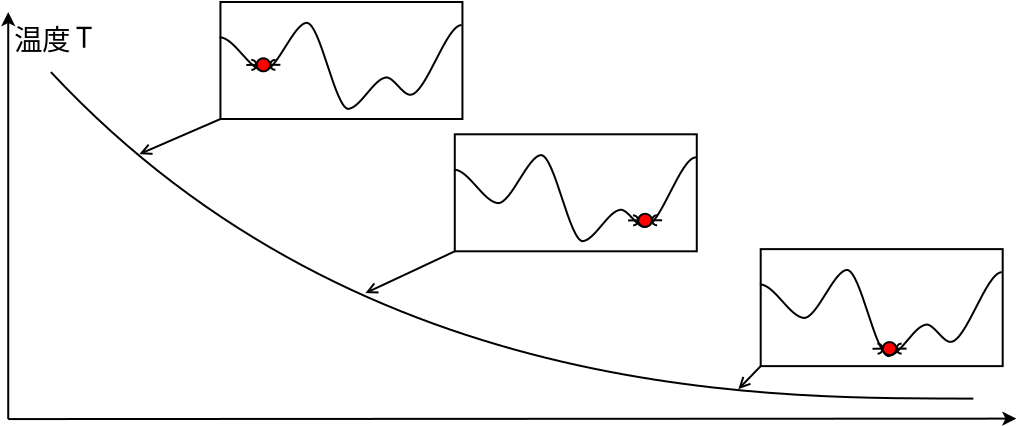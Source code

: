<?xml version="1.0" encoding="UTF-8"?>
<dia:diagram xmlns:dia="http://www.lysator.liu.se/~alla/dia/">
  <dia:layer name="Background" visible="true" active="true">
    <dia:object type="Standard - Line" version="0" id="O0">
      <dia:attribute name="obj_pos">
        <dia:point val="10,25.05"/>
      </dia:attribute>
      <dia:attribute name="obj_bb">
        <dia:rectangle val="9.638,4.588;10.362,25.1"/>
      </dia:attribute>
      <dia:attribute name="conn_endpoints">
        <dia:point val="10,25.05"/>
        <dia:point val="10,4.7"/>
      </dia:attribute>
      <dia:attribute name="numcp">
        <dia:int val="1"/>
      </dia:attribute>
      <dia:attribute name="end_arrow">
        <dia:enum val="22"/>
      </dia:attribute>
      <dia:attribute name="end_arrow_length">
        <dia:real val="0.5"/>
      </dia:attribute>
      <dia:attribute name="end_arrow_width">
        <dia:real val="0.5"/>
      </dia:attribute>
    </dia:object>
    <dia:object type="Standard - Line" version="0" id="O1">
      <dia:attribute name="obj_pos">
        <dia:point val="10,25.05"/>
      </dia:attribute>
      <dia:attribute name="obj_bb">
        <dia:rectangle val="9.95,24.666;60.518,25.39"/>
      </dia:attribute>
      <dia:attribute name="conn_endpoints">
        <dia:point val="10,25.05"/>
        <dia:point val="60.407,25.028"/>
      </dia:attribute>
      <dia:attribute name="numcp">
        <dia:int val="1"/>
      </dia:attribute>
      <dia:attribute name="end_arrow">
        <dia:enum val="22"/>
      </dia:attribute>
      <dia:attribute name="end_arrow_length">
        <dia:real val="0.5"/>
      </dia:attribute>
      <dia:attribute name="end_arrow_width">
        <dia:real val="0.5"/>
      </dia:attribute>
    </dia:object>
    <dia:object type="Standard - BezierLine" version="0" id="O2">
      <dia:attribute name="obj_pos">
        <dia:point val="12.132,7.7"/>
      </dia:attribute>
      <dia:attribute name="obj_bb">
        <dia:rectangle val="12.061,7.629;58.307,24.078"/>
      </dia:attribute>
      <dia:attribute name="bez_points">
        <dia:point val="12.132,7.7"/>
        <dia:point val="27.907,24.603"/>
        <dia:point val="49.157,23.978"/>
        <dia:point val="58.257,24.028"/>
      </dia:attribute>
      <dia:attribute name="corner_types">
        <dia:enum val="0"/>
        <dia:enum val="0"/>
      </dia:attribute>
    </dia:object>
    <dia:object type="Standard - Text" version="1" id="O3">
      <dia:attribute name="obj_pos">
        <dia:point val="10.3,6.6"/>
      </dia:attribute>
      <dia:attribute name="obj_bb">
        <dia:rectangle val="10.3,5.24;14.43,7.02"/>
      </dia:attribute>
      <dia:attribute name="text">
        <dia:composite type="text">
          <dia:attribute name="string">
            <dia:string>#温度 T#</dia:string>
          </dia:attribute>
          <dia:attribute name="font">
            <dia:font family="sans" style="0" name="Helvetica"/>
          </dia:attribute>
          <dia:attribute name="height">
            <dia:real val="1.764"/>
          </dia:attribute>
          <dia:attribute name="pos">
            <dia:point val="10.3,6.6"/>
          </dia:attribute>
          <dia:attribute name="color">
            <dia:color val="#000000"/>
          </dia:attribute>
          <dia:attribute name="alignment">
            <dia:enum val="0"/>
          </dia:attribute>
        </dia:composite>
      </dia:attribute>
      <dia:attribute name="valign">
        <dia:enum val="3"/>
      </dia:attribute>
    </dia:object>
    <dia:group>
      <dia:object type="Standard - Box" version="0" id="O4">
        <dia:attribute name="obj_pos">
          <dia:point val="20.61,4.197"/>
        </dia:attribute>
        <dia:attribute name="obj_bb">
          <dia:rectangle val="20.56,4.147;32.76,10.097"/>
        </dia:attribute>
        <dia:attribute name="elem_corner">
          <dia:point val="20.61,4.197"/>
        </dia:attribute>
        <dia:attribute name="elem_width">
          <dia:real val="12.1"/>
        </dia:attribute>
        <dia:attribute name="elem_height">
          <dia:real val="5.85"/>
        </dia:attribute>
        <dia:attribute name="border_width">
          <dia:real val="0.1"/>
        </dia:attribute>
        <dia:attribute name="show_background">
          <dia:boolean val="false"/>
        </dia:attribute>
      </dia:object>
      <dia:object type="Standard - BezierLine" version="0" id="O5">
        <dia:attribute name="obj_pos">
          <dia:point val="26.66,7.122"/>
        </dia:attribute>
        <dia:attribute name="obj_bb">
          <dia:rectangle val="26.66,7.122;26.66,7.122"/>
        </dia:attribute>
        <dia:attribute name="bez_points">
          <dia:point val="26.66,7.122"/>
          <dia:point val="26.66,7.122"/>
          <dia:point val="26.66,7.122"/>
          <dia:point val="26.66,7.122"/>
        </dia:attribute>
        <dia:attribute name="corner_types">
          <dia:enum val="0"/>
          <dia:enum val="0"/>
        </dia:attribute>
        <dia:connections>
          <dia:connection handle="0" to="O4" connection="8"/>
          <dia:connection handle="3" to="O4" connection="8"/>
        </dia:connections>
      </dia:object>
      <dia:object type="Standard - BezierLine" version="0" id="O6">
        <dia:attribute name="obj_pos">
          <dia:point val="26.66,7.122"/>
        </dia:attribute>
        <dia:attribute name="obj_bb">
          <dia:rectangle val="26.66,7.122;26.66,7.122"/>
        </dia:attribute>
        <dia:attribute name="bez_points">
          <dia:point val="26.66,7.122"/>
          <dia:point val="26.66,7.122"/>
          <dia:point val="26.66,7.122"/>
          <dia:point val="26.66,7.122"/>
        </dia:attribute>
        <dia:attribute name="corner_types">
          <dia:enum val="0"/>
          <dia:enum val="0"/>
        </dia:attribute>
        <dia:connections>
          <dia:connection handle="0" to="O4" connection="8"/>
          <dia:connection handle="3" to="O4" connection="8"/>
        </dia:connections>
      </dia:object>
      <dia:object type="Standard - BezierLine" version="0" id="O7">
        <dia:attribute name="obj_pos">
          <dia:point val="20.568,5.964"/>
        </dia:attribute>
        <dia:attribute name="obj_bb">
          <dia:rectangle val="20.518,5.914;22.861,7.688"/>
        </dia:attribute>
        <dia:attribute name="bez_points">
          <dia:point val="20.568,5.964"/>
          <dia:point val="21.307,5.964"/>
          <dia:point val="22.073,7.638"/>
          <dia:point val="22.811,7.638"/>
        </dia:attribute>
        <dia:attribute name="corner_types">
          <dia:enum val="0"/>
          <dia:enum val="0"/>
        </dia:attribute>
      </dia:object>
      <dia:object type="Standard - BezierLine" version="0" id="O8">
        <dia:attribute name="obj_pos">
          <dia:point val="22.776,7.638"/>
        </dia:attribute>
        <dia:attribute name="obj_bb">
          <dia:rectangle val="22.726,5.188;24.986,7.688"/>
        </dia:attribute>
        <dia:attribute name="bez_points">
          <dia:point val="22.776,7.638"/>
          <dia:point val="23.431,7.638"/>
          <dia:point val="24.28,5.238"/>
          <dia:point val="24.936,5.238"/>
        </dia:attribute>
        <dia:attribute name="corner_types">
          <dia:enum val="0"/>
          <dia:enum val="0"/>
        </dia:attribute>
      </dia:object>
      <dia:object type="Standard - BezierLine" version="0" id="O9">
        <dia:attribute name="obj_pos">
          <dia:point val="24.919,5.237"/>
        </dia:attribute>
        <dia:attribute name="obj_bb">
          <dia:rectangle val="24.869,5.187;27.075,9.601"/>
        </dia:attribute>
        <dia:attribute name="bez_points">
          <dia:point val="24.919,5.237"/>
          <dia:point val="25.6,5.237"/>
          <dia:point val="26.344,9.551"/>
          <dia:point val="27.025,9.551"/>
        </dia:attribute>
        <dia:attribute name="corner_types">
          <dia:enum val="0"/>
          <dia:enum val="0"/>
        </dia:attribute>
      </dia:object>
      <dia:object type="Standard - BezierLine" version="0" id="O10">
        <dia:attribute name="obj_pos">
          <dia:point val="26.986,9.537"/>
        </dia:attribute>
        <dia:attribute name="obj_bb">
          <dia:rectangle val="26.936,7.926;28.958,9.588"/>
        </dia:attribute>
        <dia:attribute name="bez_points">
          <dia:point val="26.986,9.537"/>
          <dia:point val="27.592,9.537"/>
          <dia:point val="28.302,7.976"/>
          <dia:point val="28.908,7.976"/>
        </dia:attribute>
        <dia:attribute name="corner_types">
          <dia:enum val="0"/>
          <dia:enum val="0"/>
        </dia:attribute>
      </dia:object>
      <dia:object type="Standard - BezierLine" version="0" id="O11">
        <dia:attribute name="obj_pos">
          <dia:point val="28.886,7.963"/>
        </dia:attribute>
        <dia:attribute name="obj_bb">
          <dia:rectangle val="28.836,7.913;30.161,8.888"/>
        </dia:attribute>
        <dia:attribute name="bez_points">
          <dia:point val="28.886,7.963"/>
          <dia:point val="29.293,7.963"/>
          <dia:point val="29.704,8.838"/>
          <dia:point val="30.111,8.838"/>
        </dia:attribute>
        <dia:attribute name="corner_types">
          <dia:enum val="0"/>
          <dia:enum val="0"/>
        </dia:attribute>
      </dia:object>
      <dia:object type="Standard - BezierLine" version="0" id="O12">
        <dia:attribute name="obj_pos">
          <dia:point val="30.1,8.836"/>
        </dia:attribute>
        <dia:attribute name="obj_bb">
          <dia:rectangle val="30.05,5.301;32.717,8.886"/>
        </dia:attribute>
        <dia:attribute name="bez_points">
          <dia:point val="30.1,8.836"/>
          <dia:point val="30.88,8.836"/>
          <dia:point val="31.887,5.351"/>
          <dia:point val="32.667,5.351"/>
        </dia:attribute>
        <dia:attribute name="corner_types">
          <dia:enum val="0"/>
          <dia:enum val="0"/>
        </dia:attribute>
      </dia:object>
    </dia:group>
    <dia:object type="Standard - Line" version="0" id="O13">
      <dia:attribute name="obj_pos">
        <dia:point val="20.61,10.047"/>
      </dia:attribute>
      <dia:attribute name="obj_bb">
        <dia:rectangle val="16.454,9.981;20.676,11.899"/>
      </dia:attribute>
      <dia:attribute name="conn_endpoints">
        <dia:point val="20.61,10.047"/>
        <dia:point val="16.557,11.803"/>
      </dia:attribute>
      <dia:attribute name="numcp">
        <dia:int val="1"/>
      </dia:attribute>
      <dia:attribute name="end_arrow">
        <dia:enum val="1"/>
      </dia:attribute>
      <dia:attribute name="end_arrow_length">
        <dia:real val="0.5"/>
      </dia:attribute>
      <dia:attribute name="end_arrow_width">
        <dia:real val="0.5"/>
      </dia:attribute>
      <dia:connections>
        <dia:connection handle="0" to="O4" connection="5"/>
      </dia:connections>
    </dia:object>
    <dia:group>
      <dia:object type="Standard - Box" version="0" id="O14">
        <dia:attribute name="obj_pos">
          <dia:point val="32.327,10.812"/>
        </dia:attribute>
        <dia:attribute name="obj_bb">
          <dia:rectangle val="32.277,10.762;44.477,16.712"/>
        </dia:attribute>
        <dia:attribute name="elem_corner">
          <dia:point val="32.327,10.812"/>
        </dia:attribute>
        <dia:attribute name="elem_width">
          <dia:real val="12.1"/>
        </dia:attribute>
        <dia:attribute name="elem_height">
          <dia:real val="5.85"/>
        </dia:attribute>
        <dia:attribute name="border_width">
          <dia:real val="0.1"/>
        </dia:attribute>
        <dia:attribute name="show_background">
          <dia:boolean val="false"/>
        </dia:attribute>
      </dia:object>
      <dia:object type="Standard - BezierLine" version="0" id="O15">
        <dia:attribute name="obj_pos">
          <dia:point val="38.377,13.737"/>
        </dia:attribute>
        <dia:attribute name="obj_bb">
          <dia:rectangle val="38.377,13.737;38.377,13.737"/>
        </dia:attribute>
        <dia:attribute name="bez_points">
          <dia:point val="38.377,13.737"/>
          <dia:point val="38.377,13.737"/>
          <dia:point val="38.377,13.737"/>
          <dia:point val="38.377,13.737"/>
        </dia:attribute>
        <dia:attribute name="corner_types">
          <dia:enum val="0"/>
          <dia:enum val="0"/>
        </dia:attribute>
        <dia:connections>
          <dia:connection handle="0" to="O14" connection="8"/>
          <dia:connection handle="3" to="O14" connection="8"/>
        </dia:connections>
      </dia:object>
      <dia:object type="Standard - BezierLine" version="0" id="O16">
        <dia:attribute name="obj_pos">
          <dia:point val="38.377,13.737"/>
        </dia:attribute>
        <dia:attribute name="obj_bb">
          <dia:rectangle val="38.377,13.737;38.377,13.737"/>
        </dia:attribute>
        <dia:attribute name="bez_points">
          <dia:point val="38.377,13.737"/>
          <dia:point val="38.377,13.737"/>
          <dia:point val="38.377,13.737"/>
          <dia:point val="38.377,13.737"/>
        </dia:attribute>
        <dia:attribute name="corner_types">
          <dia:enum val="0"/>
          <dia:enum val="0"/>
        </dia:attribute>
        <dia:connections>
          <dia:connection handle="0" to="O14" connection="8"/>
          <dia:connection handle="3" to="O14" connection="8"/>
        </dia:connections>
      </dia:object>
      <dia:object type="Standard - BezierLine" version="0" id="O17">
        <dia:attribute name="obj_pos">
          <dia:point val="32.285,12.579"/>
        </dia:attribute>
        <dia:attribute name="obj_bb">
          <dia:rectangle val="32.235,12.529;34.578,14.303"/>
        </dia:attribute>
        <dia:attribute name="bez_points">
          <dia:point val="32.285,12.579"/>
          <dia:point val="33.024,12.579"/>
          <dia:point val="33.789,14.253"/>
          <dia:point val="34.528,14.253"/>
        </dia:attribute>
        <dia:attribute name="corner_types">
          <dia:enum val="0"/>
          <dia:enum val="0"/>
        </dia:attribute>
      </dia:object>
      <dia:object type="Standard - BezierLine" version="0" id="O18">
        <dia:attribute name="obj_pos">
          <dia:point val="34.493,14.254"/>
        </dia:attribute>
        <dia:attribute name="obj_bb">
          <dia:rectangle val="34.443,11.803;36.703,14.304"/>
        </dia:attribute>
        <dia:attribute name="bez_points">
          <dia:point val="34.493,14.254"/>
          <dia:point val="35.148,14.254"/>
          <dia:point val="35.998,11.853"/>
          <dia:point val="36.653,11.853"/>
        </dia:attribute>
        <dia:attribute name="corner_types">
          <dia:enum val="0"/>
          <dia:enum val="0"/>
        </dia:attribute>
      </dia:object>
      <dia:object type="Standard - BezierLine" version="0" id="O19">
        <dia:attribute name="obj_pos">
          <dia:point val="36.636,11.852"/>
        </dia:attribute>
        <dia:attribute name="obj_bb">
          <dia:rectangle val="36.586,11.802;38.792,16.216"/>
        </dia:attribute>
        <dia:attribute name="bez_points">
          <dia:point val="36.636,11.852"/>
          <dia:point val="37.317,11.852"/>
          <dia:point val="38.061,16.166"/>
          <dia:point val="38.742,16.166"/>
        </dia:attribute>
        <dia:attribute name="corner_types">
          <dia:enum val="0"/>
          <dia:enum val="0"/>
        </dia:attribute>
      </dia:object>
      <dia:object type="Standard - BezierLine" version="0" id="O20">
        <dia:attribute name="obj_pos">
          <dia:point val="38.703,16.153"/>
        </dia:attribute>
        <dia:attribute name="obj_bb">
          <dia:rectangle val="38.653,14.542;40.675,16.203"/>
        </dia:attribute>
        <dia:attribute name="bez_points">
          <dia:point val="38.703,16.153"/>
          <dia:point val="39.309,16.153"/>
          <dia:point val="40.019,14.592"/>
          <dia:point val="40.625,14.592"/>
        </dia:attribute>
        <dia:attribute name="corner_types">
          <dia:enum val="0"/>
          <dia:enum val="0"/>
        </dia:attribute>
      </dia:object>
      <dia:object type="Standard - BezierLine" version="0" id="O21">
        <dia:attribute name="obj_pos">
          <dia:point val="40.603,14.578"/>
        </dia:attribute>
        <dia:attribute name="obj_bb">
          <dia:rectangle val="40.553,14.528;41.878,15.503"/>
        </dia:attribute>
        <dia:attribute name="bez_points">
          <dia:point val="40.603,14.578"/>
          <dia:point val="41.01,14.578"/>
          <dia:point val="41.422,15.453"/>
          <dia:point val="41.828,15.453"/>
        </dia:attribute>
        <dia:attribute name="corner_types">
          <dia:enum val="0"/>
          <dia:enum val="0"/>
        </dia:attribute>
      </dia:object>
      <dia:object type="Standard - BezierLine" version="0" id="O22">
        <dia:attribute name="obj_pos">
          <dia:point val="41.817,15.451"/>
        </dia:attribute>
        <dia:attribute name="obj_bb">
          <dia:rectangle val="41.767,11.916;44.434,15.501"/>
        </dia:attribute>
        <dia:attribute name="bez_points">
          <dia:point val="41.817,15.451"/>
          <dia:point val="42.597,15.451"/>
          <dia:point val="43.604,11.966"/>
          <dia:point val="44.384,11.966"/>
        </dia:attribute>
        <dia:attribute name="corner_types">
          <dia:enum val="0"/>
          <dia:enum val="0"/>
        </dia:attribute>
      </dia:object>
    </dia:group>
    <dia:group>
      <dia:object type="Standard - Box" version="0" id="O23">
        <dia:attribute name="obj_pos">
          <dia:point val="47.623,16.553"/>
        </dia:attribute>
        <dia:attribute name="obj_bb">
          <dia:rectangle val="47.574,16.503;59.773,22.453"/>
        </dia:attribute>
        <dia:attribute name="elem_corner">
          <dia:point val="47.623,16.553"/>
        </dia:attribute>
        <dia:attribute name="elem_width">
          <dia:real val="12.1"/>
        </dia:attribute>
        <dia:attribute name="elem_height">
          <dia:real val="5.85"/>
        </dia:attribute>
        <dia:attribute name="border_width">
          <dia:real val="0.1"/>
        </dia:attribute>
        <dia:attribute name="show_background">
          <dia:boolean val="false"/>
        </dia:attribute>
      </dia:object>
      <dia:object type="Standard - BezierLine" version="0" id="O24">
        <dia:attribute name="obj_pos">
          <dia:point val="53.673,19.478"/>
        </dia:attribute>
        <dia:attribute name="obj_bb">
          <dia:rectangle val="53.673,19.478;53.673,19.478"/>
        </dia:attribute>
        <dia:attribute name="bez_points">
          <dia:point val="53.673,19.478"/>
          <dia:point val="53.673,19.478"/>
          <dia:point val="53.673,19.478"/>
          <dia:point val="53.673,19.478"/>
        </dia:attribute>
        <dia:attribute name="corner_types">
          <dia:enum val="0"/>
          <dia:enum val="0"/>
        </dia:attribute>
        <dia:connections>
          <dia:connection handle="0" to="O23" connection="8"/>
          <dia:connection handle="3" to="O23" connection="8"/>
        </dia:connections>
      </dia:object>
      <dia:object type="Standard - BezierLine" version="0" id="O25">
        <dia:attribute name="obj_pos">
          <dia:point val="53.673,19.478"/>
        </dia:attribute>
        <dia:attribute name="obj_bb">
          <dia:rectangle val="53.673,19.478;53.673,19.478"/>
        </dia:attribute>
        <dia:attribute name="bez_points">
          <dia:point val="53.673,19.478"/>
          <dia:point val="53.673,19.478"/>
          <dia:point val="53.673,19.478"/>
          <dia:point val="53.673,19.478"/>
        </dia:attribute>
        <dia:attribute name="corner_types">
          <dia:enum val="0"/>
          <dia:enum val="0"/>
        </dia:attribute>
        <dia:connections>
          <dia:connection handle="0" to="O23" connection="8"/>
          <dia:connection handle="3" to="O23" connection="8"/>
        </dia:connections>
      </dia:object>
      <dia:object type="Standard - BezierLine" version="0" id="O26">
        <dia:attribute name="obj_pos">
          <dia:point val="47.581,18.32"/>
        </dia:attribute>
        <dia:attribute name="obj_bb">
          <dia:rectangle val="47.532,18.27;49.874,20.044"/>
        </dia:attribute>
        <dia:attribute name="bez_points">
          <dia:point val="47.581,18.32"/>
          <dia:point val="48.32,18.32"/>
          <dia:point val="49.086,19.994"/>
          <dia:point val="49.824,19.994"/>
        </dia:attribute>
        <dia:attribute name="corner_types">
          <dia:enum val="0"/>
          <dia:enum val="0"/>
        </dia:attribute>
      </dia:object>
      <dia:object type="Standard - BezierLine" version="0" id="O27">
        <dia:attribute name="obj_pos">
          <dia:point val="49.789,19.995"/>
        </dia:attribute>
        <dia:attribute name="obj_bb">
          <dia:rectangle val="49.739,17.544;51.999,20.045"/>
        </dia:attribute>
        <dia:attribute name="bez_points">
          <dia:point val="49.789,19.995"/>
          <dia:point val="50.445,19.995"/>
          <dia:point val="51.294,17.594"/>
          <dia:point val="51.949,17.594"/>
        </dia:attribute>
        <dia:attribute name="corner_types">
          <dia:enum val="0"/>
          <dia:enum val="0"/>
        </dia:attribute>
      </dia:object>
      <dia:object type="Standard - BezierLine" version="0" id="O28">
        <dia:attribute name="obj_pos">
          <dia:point val="51.932,17.593"/>
        </dia:attribute>
        <dia:attribute name="obj_bb">
          <dia:rectangle val="51.882,17.543;54.088,21.957"/>
        </dia:attribute>
        <dia:attribute name="bez_points">
          <dia:point val="51.932,17.593"/>
          <dia:point val="52.613,17.593"/>
          <dia:point val="53.357,21.907"/>
          <dia:point val="54.038,21.907"/>
        </dia:attribute>
        <dia:attribute name="corner_types">
          <dia:enum val="0"/>
          <dia:enum val="0"/>
        </dia:attribute>
      </dia:object>
      <dia:object type="Standard - BezierLine" version="0" id="O29">
        <dia:attribute name="obj_pos">
          <dia:point val="53.999,21.894"/>
        </dia:attribute>
        <dia:attribute name="obj_bb">
          <dia:rectangle val="53.949,20.283;55.971,21.944"/>
        </dia:attribute>
        <dia:attribute name="bez_points">
          <dia:point val="53.999,21.894"/>
          <dia:point val="54.605,21.894"/>
          <dia:point val="55.315,20.333"/>
          <dia:point val="55.921,20.333"/>
        </dia:attribute>
        <dia:attribute name="corner_types">
          <dia:enum val="0"/>
          <dia:enum val="0"/>
        </dia:attribute>
      </dia:object>
      <dia:object type="Standard - BezierLine" version="0" id="O30">
        <dia:attribute name="obj_pos">
          <dia:point val="55.899,20.319"/>
        </dia:attribute>
        <dia:attribute name="obj_bb">
          <dia:rectangle val="55.849,20.269;57.174,21.244"/>
        </dia:attribute>
        <dia:attribute name="bez_points">
          <dia:point val="55.899,20.319"/>
          <dia:point val="56.306,20.319"/>
          <dia:point val="56.718,21.194"/>
          <dia:point val="57.124,21.194"/>
        </dia:attribute>
        <dia:attribute name="corner_types">
          <dia:enum val="0"/>
          <dia:enum val="0"/>
        </dia:attribute>
      </dia:object>
      <dia:object type="Standard - BezierLine" version="0" id="O31">
        <dia:attribute name="obj_pos">
          <dia:point val="57.113,21.192"/>
        </dia:attribute>
        <dia:attribute name="obj_bb">
          <dia:rectangle val="57.063,17.657;59.73,21.242"/>
        </dia:attribute>
        <dia:attribute name="bez_points">
          <dia:point val="57.113,21.192"/>
          <dia:point val="57.894,21.192"/>
          <dia:point val="58.9,17.707"/>
          <dia:point val="59.68,17.707"/>
        </dia:attribute>
        <dia:attribute name="corner_types">
          <dia:enum val="0"/>
          <dia:enum val="0"/>
        </dia:attribute>
      </dia:object>
    </dia:group>
    <dia:object type="Standard - Line" version="0" id="O32">
      <dia:attribute name="obj_pos">
        <dia:point val="32.327,16.662"/>
      </dia:attribute>
      <dia:attribute name="obj_bb">
        <dia:rectangle val="27.755,16.596;32.394,18.834"/>
      </dia:attribute>
      <dia:attribute name="conn_endpoints">
        <dia:point val="32.327,16.662"/>
        <dia:point val="27.857,18.753"/>
      </dia:attribute>
      <dia:attribute name="numcp">
        <dia:int val="1"/>
      </dia:attribute>
      <dia:attribute name="end_arrow">
        <dia:enum val="1"/>
      </dia:attribute>
      <dia:attribute name="end_arrow_length">
        <dia:real val="0.5"/>
      </dia:attribute>
      <dia:attribute name="end_arrow_width">
        <dia:real val="0.5"/>
      </dia:attribute>
      <dia:connections>
        <dia:connection handle="0" to="O14" connection="5"/>
      </dia:connections>
    </dia:object>
    <dia:object type="Standard - Line" version="0" id="O33">
      <dia:attribute name="obj_pos">
        <dia:point val="47.623,22.403"/>
      </dia:attribute>
      <dia:attribute name="obj_bb">
        <dia:rectangle val="46.429,22.332;47.694,23.633"/>
      </dia:attribute>
      <dia:attribute name="conn_endpoints">
        <dia:point val="47.623,22.403"/>
        <dia:point val="46.507,23.553"/>
      </dia:attribute>
      <dia:attribute name="numcp">
        <dia:int val="1"/>
      </dia:attribute>
      <dia:attribute name="end_arrow">
        <dia:enum val="1"/>
      </dia:attribute>
      <dia:attribute name="end_arrow_length">
        <dia:real val="0.5"/>
      </dia:attribute>
      <dia:attribute name="end_arrow_width">
        <dia:real val="0.5"/>
      </dia:attribute>
      <dia:connections>
        <dia:connection handle="0" to="O23" connection="5"/>
      </dia:connections>
    </dia:object>
    <dia:group>
      <dia:object type="Standard - Ellipse" version="0" id="O34">
        <dia:attribute name="obj_pos">
          <dia:point val="22.417,7.013"/>
        </dia:attribute>
        <dia:attribute name="obj_bb">
          <dia:rectangle val="22.367,6.963;23.139,7.713"/>
        </dia:attribute>
        <dia:attribute name="elem_corner">
          <dia:point val="22.417,7.013"/>
        </dia:attribute>
        <dia:attribute name="elem_width">
          <dia:real val="0.673"/>
        </dia:attribute>
        <dia:attribute name="elem_height">
          <dia:real val="0.65"/>
        </dia:attribute>
        <dia:attribute name="border_width">
          <dia:real val="0.1"/>
        </dia:attribute>
        <dia:attribute name="inner_color">
          <dia:color val="#ff0000"/>
        </dia:attribute>
      </dia:object>
      <dia:object type="Standard - Line" version="0" id="O35">
        <dia:attribute name="obj_pos">
          <dia:point val="23.089,7.338"/>
        </dia:attribute>
        <dia:attribute name="obj_bb">
          <dia:rectangle val="23.039,7.007;23.769,7.669"/>
        </dia:attribute>
        <dia:attribute name="conn_endpoints">
          <dia:point val="23.089,7.338"/>
          <dia:point val="23.657,7.338"/>
        </dia:attribute>
        <dia:attribute name="numcp">
          <dia:int val="1"/>
        </dia:attribute>
        <dia:attribute name="end_arrow">
          <dia:enum val="24"/>
        </dia:attribute>
        <dia:attribute name="end_arrow_length">
          <dia:real val="0.5"/>
        </dia:attribute>
        <dia:attribute name="end_arrow_width">
          <dia:real val="0.5"/>
        </dia:attribute>
        <dia:connections>
          <dia:connection handle="0" to="O34" connection="4"/>
        </dia:connections>
      </dia:object>
      <dia:object type="Standard - Line" version="0" id="O36">
        <dia:attribute name="obj_pos">
          <dia:point val="21.853,7.347"/>
        </dia:attribute>
        <dia:attribute name="obj_bb">
          <dia:rectangle val="21.791,7.006;22.474,7.668"/>
        </dia:attribute>
        <dia:attribute name="conn_endpoints">
          <dia:point val="21.853,7.347"/>
          <dia:point val="22.417,7.338"/>
        </dia:attribute>
        <dia:attribute name="numcp">
          <dia:int val="1"/>
        </dia:attribute>
        <dia:attribute name="start_arrow">
          <dia:enum val="24"/>
        </dia:attribute>
        <dia:attribute name="start_arrow_length">
          <dia:real val="0.5"/>
        </dia:attribute>
        <dia:attribute name="start_arrow_width">
          <dia:real val="0.5"/>
        </dia:attribute>
        <dia:connections>
          <dia:connection handle="1" to="O34" connection="3"/>
        </dia:connections>
      </dia:object>
    </dia:group>
    <dia:group>
      <dia:object type="Standard - Ellipse" version="0" id="O37">
        <dia:attribute name="obj_pos">
          <dia:point val="41.503,14.787"/>
        </dia:attribute>
        <dia:attribute name="obj_bb">
          <dia:rectangle val="41.453,14.736;42.226,15.486"/>
        </dia:attribute>
        <dia:attribute name="elem_corner">
          <dia:point val="41.503,14.787"/>
        </dia:attribute>
        <dia:attribute name="elem_width">
          <dia:real val="0.673"/>
        </dia:attribute>
        <dia:attribute name="elem_height">
          <dia:real val="0.65"/>
        </dia:attribute>
        <dia:attribute name="border_width">
          <dia:real val="0.1"/>
        </dia:attribute>
        <dia:attribute name="inner_color">
          <dia:color val="#ff0000"/>
        </dia:attribute>
      </dia:object>
      <dia:object type="Standard - Line" version="0" id="O38">
        <dia:attribute name="obj_pos">
          <dia:point val="42.176,15.111"/>
        </dia:attribute>
        <dia:attribute name="obj_bb">
          <dia:rectangle val="42.126,14.781;42.855,15.442"/>
        </dia:attribute>
        <dia:attribute name="conn_endpoints">
          <dia:point val="42.176,15.111"/>
          <dia:point val="42.743,15.111"/>
        </dia:attribute>
        <dia:attribute name="numcp">
          <dia:int val="1"/>
        </dia:attribute>
        <dia:attribute name="end_arrow">
          <dia:enum val="24"/>
        </dia:attribute>
        <dia:attribute name="end_arrow_length">
          <dia:real val="0.5"/>
        </dia:attribute>
        <dia:attribute name="end_arrow_width">
          <dia:real val="0.5"/>
        </dia:attribute>
        <dia:connections>
          <dia:connection handle="0" to="O37" connection="4"/>
        </dia:connections>
      </dia:object>
      <dia:object type="Standard - Line" version="0" id="O39">
        <dia:attribute name="obj_pos">
          <dia:point val="40.94,15.121"/>
        </dia:attribute>
        <dia:attribute name="obj_bb">
          <dia:rectangle val="40.878,14.78;41.56,15.442"/>
        </dia:attribute>
        <dia:attribute name="conn_endpoints">
          <dia:point val="40.94,15.121"/>
          <dia:point val="41.503,15.111"/>
        </dia:attribute>
        <dia:attribute name="numcp">
          <dia:int val="1"/>
        </dia:attribute>
        <dia:attribute name="start_arrow">
          <dia:enum val="24"/>
        </dia:attribute>
        <dia:attribute name="start_arrow_length">
          <dia:real val="0.5"/>
        </dia:attribute>
        <dia:attribute name="start_arrow_width">
          <dia:real val="0.5"/>
        </dia:attribute>
        <dia:connections>
          <dia:connection handle="1" to="O37" connection="3"/>
        </dia:connections>
      </dia:object>
    </dia:group>
    <dia:group>
      <dia:object type="Standard - Ellipse" version="0" id="O40">
        <dia:attribute name="obj_pos">
          <dia:point val="53.728,21.203"/>
        </dia:attribute>
        <dia:attribute name="obj_bb">
          <dia:rectangle val="53.678,21.153;54.45,21.903"/>
        </dia:attribute>
        <dia:attribute name="elem_corner">
          <dia:point val="53.728,21.203"/>
        </dia:attribute>
        <dia:attribute name="elem_width">
          <dia:real val="0.673"/>
        </dia:attribute>
        <dia:attribute name="elem_height">
          <dia:real val="0.65"/>
        </dia:attribute>
        <dia:attribute name="border_width">
          <dia:real val="0.1"/>
        </dia:attribute>
        <dia:attribute name="inner_color">
          <dia:color val="#ff0000"/>
        </dia:attribute>
      </dia:object>
      <dia:object type="Standard - Line" version="0" id="O41">
        <dia:attribute name="obj_pos">
          <dia:point val="54.4,21.528"/>
        </dia:attribute>
        <dia:attribute name="obj_bb">
          <dia:rectangle val="54.35,21.197;55.08,21.859"/>
        </dia:attribute>
        <dia:attribute name="conn_endpoints">
          <dia:point val="54.4,21.528"/>
          <dia:point val="54.968,21.528"/>
        </dia:attribute>
        <dia:attribute name="numcp">
          <dia:int val="1"/>
        </dia:attribute>
        <dia:attribute name="end_arrow">
          <dia:enum val="24"/>
        </dia:attribute>
        <dia:attribute name="end_arrow_length">
          <dia:real val="0.5"/>
        </dia:attribute>
        <dia:attribute name="end_arrow_width">
          <dia:real val="0.5"/>
        </dia:attribute>
        <dia:connections>
          <dia:connection handle="0" to="O40" connection="4"/>
        </dia:connections>
      </dia:object>
      <dia:object type="Standard - Line" version="0" id="O42">
        <dia:attribute name="obj_pos">
          <dia:point val="53.164,21.538"/>
        </dia:attribute>
        <dia:attribute name="obj_bb">
          <dia:rectangle val="53.102,21.197;53.785,21.858"/>
        </dia:attribute>
        <dia:attribute name="conn_endpoints">
          <dia:point val="53.164,21.538"/>
          <dia:point val="53.728,21.528"/>
        </dia:attribute>
        <dia:attribute name="numcp">
          <dia:int val="1"/>
        </dia:attribute>
        <dia:attribute name="start_arrow">
          <dia:enum val="24"/>
        </dia:attribute>
        <dia:attribute name="start_arrow_length">
          <dia:real val="0.5"/>
        </dia:attribute>
        <dia:attribute name="start_arrow_width">
          <dia:real val="0.5"/>
        </dia:attribute>
        <dia:connections>
          <dia:connection handle="1" to="O40" connection="3"/>
        </dia:connections>
      </dia:object>
    </dia:group>
    <dia:object type="Standard - Text" version="1" id="O43">
      <dia:attribute name="obj_pos">
        <dia:point val="12.736,5.686"/>
      </dia:attribute>
      <dia:attribute name="obj_bb">
        <dia:rectangle val="12.736,5.091;12.736,5.838"/>
      </dia:attribute>
      <dia:attribute name="text">
        <dia:composite type="text">
          <dia:attribute name="string">
            <dia:string>##</dia:string>
          </dia:attribute>
          <dia:attribute name="font">
            <dia:font family="sans" style="0" name="Helvetica"/>
          </dia:attribute>
          <dia:attribute name="height">
            <dia:real val="0.8"/>
          </dia:attribute>
          <dia:attribute name="pos">
            <dia:point val="12.736,5.686"/>
          </dia:attribute>
          <dia:attribute name="color">
            <dia:color val="#000000"/>
          </dia:attribute>
          <dia:attribute name="alignment">
            <dia:enum val="0"/>
          </dia:attribute>
        </dia:composite>
      </dia:attribute>
      <dia:attribute name="valign">
        <dia:enum val="3"/>
      </dia:attribute>
    </dia:object>
  </dia:layer>
</dia:diagram>
